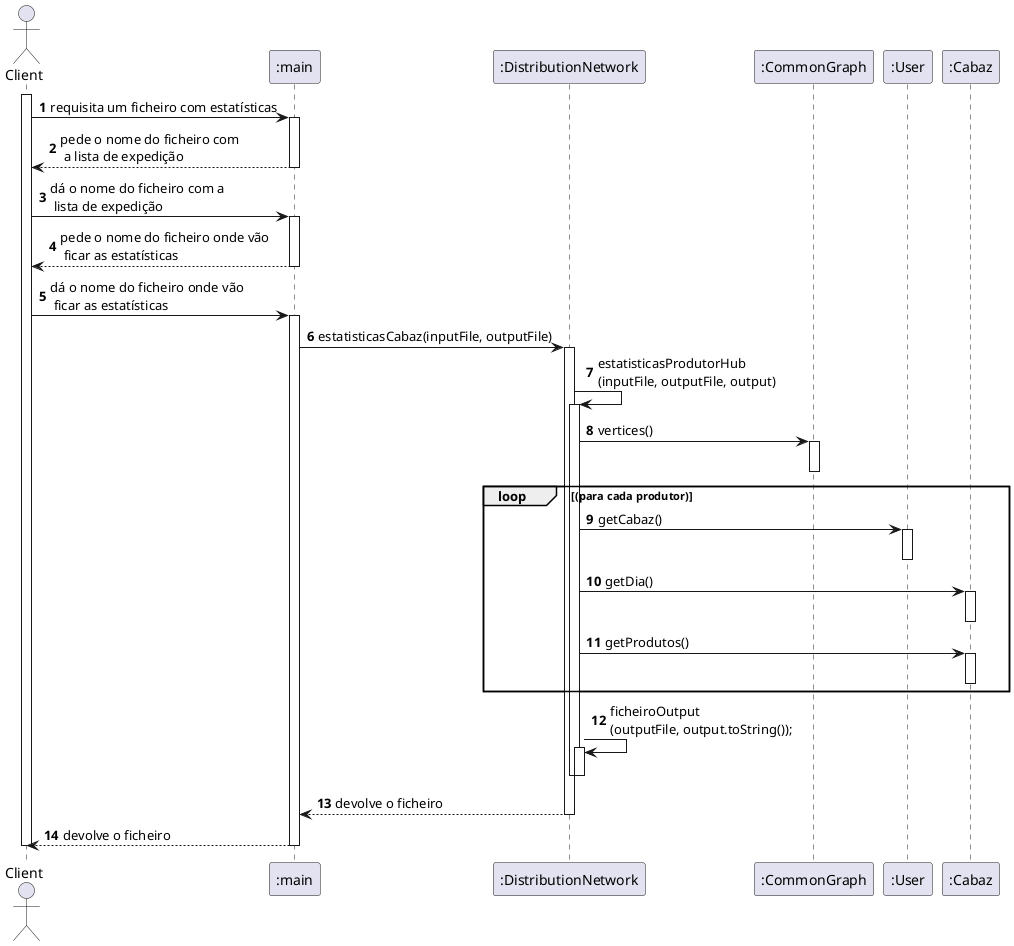 @startuml
actor "Client" as cli
participant ":main" as main
participant ":DistributionNetwork" as disNet
participant ":CommonGraph" as graph
participant ":User" as user
participant ":Cabaz" as cabaz

autonumber

activate cli

cli -> main: requisita um ficheiro com estatísticas
activate main
main --> cli: pede o nome do ficheiro com \n a lista de expedição
deactivate main

cli -> main: dá o nome do ficheiro com a \n lista de expedição
activate main
main --> cli: pede o nome do ficheiro onde vão \n ficar as estatísticas
deactivate main

cli -> main: dá o nome do ficheiro onde vão \n ficar as estatísticas
activate main
main -> disNet: estatisticasCabaz(inputFile, outputFile)

activate disNet
disNet -> disNet: estatisticasProdutorHub \n(inputFile, outputFile, output)
activate disNet

disNet -> graph : vertices()
activate graph
deactivate graph

loop (para cada produtor)

disNet -> user : getCabaz()
activate user
deactivate user

disNet -> cabaz : getDia()
activate cabaz
deactivate cabaz

disNet -> cabaz : getProdutos()
activate cabaz
deactivate cabaz

end

disNet -> disNet: ficheiroOutput \n(outputFile, output.toString());
activate disNet

deactivate disNet
deactivate disNet
disNet --> main: devolve o ficheiro
deactivate disNet

main --> cli: devolve o ficheiro

deactivate main

deactivate cli
@enduml